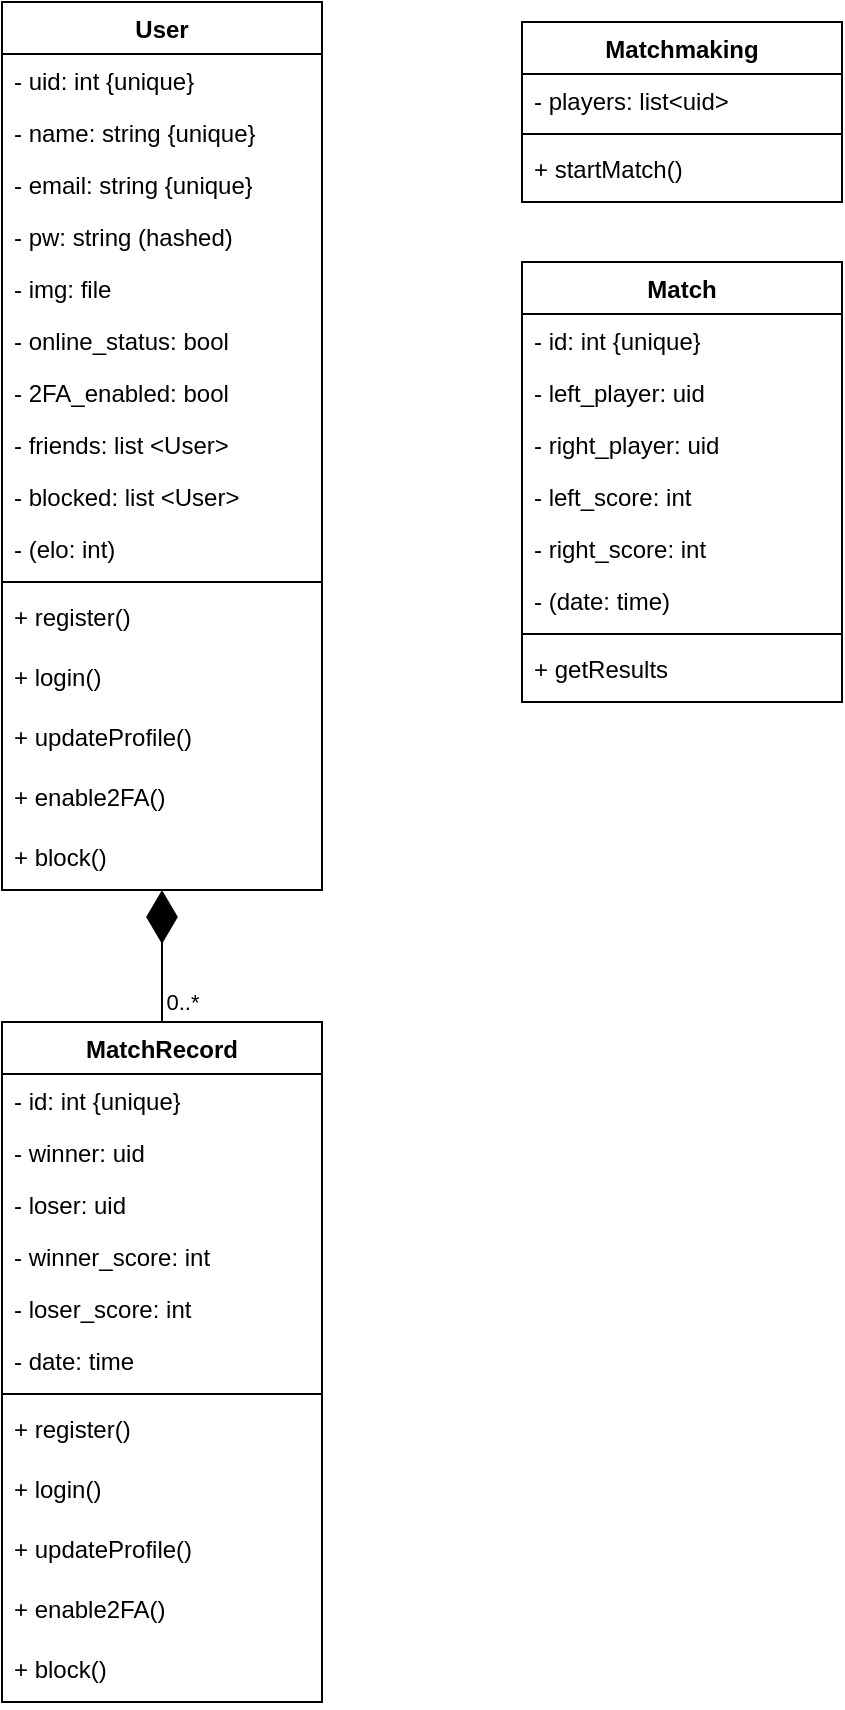 <mxfile version="24.6.3" type="github">
  <diagram name="Page-1" id="c4acf3e9-155e-7222-9cf6-157b1a14988f">
    <mxGraphModel dx="2055" dy="849" grid="1" gridSize="10" guides="1" tooltips="1" connect="1" arrows="1" fold="1" page="1" pageScale="1" pageWidth="850" pageHeight="1100" background="none" math="0" shadow="0">
      <root>
        <mxCell id="0" />
        <mxCell id="1" parent="0" />
        <mxCell id="mCVd-1gov9doFxxdUej7-5" value="User" style="swimlane;fontStyle=1;align=center;verticalAlign=top;childLayout=stackLayout;horizontal=1;startSize=26;horizontalStack=0;resizeParent=1;resizeParentMax=0;resizeLast=0;collapsible=1;marginBottom=0;whiteSpace=wrap;html=1;" parent="1" vertex="1">
          <mxGeometry x="50" y="170" width="160" height="444" as="geometry" />
        </mxCell>
        <mxCell id="mCVd-1gov9doFxxdUej7-6" value="- uid: int {unique}" style="text;strokeColor=none;fillColor=none;align=left;verticalAlign=top;spacingLeft=4;spacingRight=4;overflow=hidden;rotatable=0;points=[[0,0.5],[1,0.5]];portConstraint=eastwest;whiteSpace=wrap;html=1;" parent="mCVd-1gov9doFxxdUej7-5" vertex="1">
          <mxGeometry y="26" width="160" height="26" as="geometry" />
        </mxCell>
        <mxCell id="mCVd-1gov9doFxxdUej7-10" value="&lt;div&gt;- name: string {unique}&lt;/div&gt;&amp;nbsp;" style="text;strokeColor=none;fillColor=none;align=left;verticalAlign=top;spacingLeft=4;spacingRight=4;overflow=hidden;rotatable=0;points=[[0,0.5],[1,0.5]];portConstraint=eastwest;whiteSpace=wrap;html=1;" parent="mCVd-1gov9doFxxdUej7-5" vertex="1">
          <mxGeometry y="52" width="160" height="26" as="geometry" />
        </mxCell>
        <mxCell id="mCVd-1gov9doFxxdUej7-12" value="&lt;div&gt;- email: string {unique}&lt;/div&gt;" style="text;strokeColor=none;fillColor=none;align=left;verticalAlign=top;spacingLeft=4;spacingRight=4;overflow=hidden;rotatable=0;points=[[0,0.5],[1,0.5]];portConstraint=eastwest;whiteSpace=wrap;html=1;" parent="mCVd-1gov9doFxxdUej7-5" vertex="1">
          <mxGeometry y="78" width="160" height="26" as="geometry" />
        </mxCell>
        <mxCell id="mCVd-1gov9doFxxdUej7-11" value="&lt;div&gt;- pw: string (hashed)&lt;br&gt;&lt;/div&gt;" style="text;strokeColor=none;fillColor=none;align=left;verticalAlign=top;spacingLeft=4;spacingRight=4;overflow=hidden;rotatable=0;points=[[0,0.5],[1,0.5]];portConstraint=eastwest;whiteSpace=wrap;html=1;" parent="mCVd-1gov9doFxxdUej7-5" vertex="1">
          <mxGeometry y="104" width="160" height="26" as="geometry" />
        </mxCell>
        <mxCell id="mCVd-1gov9doFxxdUej7-13" value="&lt;div&gt;- img: file&lt;br&gt;&lt;/div&gt;" style="text;strokeColor=none;fillColor=none;align=left;verticalAlign=top;spacingLeft=4;spacingRight=4;overflow=hidden;rotatable=0;points=[[0,0.5],[1,0.5]];portConstraint=eastwest;whiteSpace=wrap;html=1;" parent="mCVd-1gov9doFxxdUej7-5" vertex="1">
          <mxGeometry y="130" width="160" height="26" as="geometry" />
        </mxCell>
        <mxCell id="mCVd-1gov9doFxxdUej7-14" value="&lt;div&gt;- online_status: bool&lt;br&gt;&lt;/div&gt;" style="text;strokeColor=none;fillColor=none;align=left;verticalAlign=top;spacingLeft=4;spacingRight=4;overflow=hidden;rotatable=0;points=[[0,0.5],[1,0.5]];portConstraint=eastwest;whiteSpace=wrap;html=1;" parent="mCVd-1gov9doFxxdUej7-5" vertex="1">
          <mxGeometry y="156" width="160" height="26" as="geometry" />
        </mxCell>
        <mxCell id="mCVd-1gov9doFxxdUej7-17" value="&lt;div&gt;- 2FA_enabled: bool&lt;br&gt;&lt;/div&gt;" style="text;strokeColor=none;fillColor=none;align=left;verticalAlign=top;spacingLeft=4;spacingRight=4;overflow=hidden;rotatable=0;points=[[0,0.5],[1,0.5]];portConstraint=eastwest;whiteSpace=wrap;html=1;" parent="mCVd-1gov9doFxxdUej7-5" vertex="1">
          <mxGeometry y="182" width="160" height="26" as="geometry" />
        </mxCell>
        <mxCell id="mCVd-1gov9doFxxdUej7-15" value="&lt;div&gt;- friends: list &amp;lt;User&amp;gt;&lt;br&gt;&lt;/div&gt;" style="text;strokeColor=none;fillColor=none;align=left;verticalAlign=top;spacingLeft=4;spacingRight=4;overflow=hidden;rotatable=0;points=[[0,0.5],[1,0.5]];portConstraint=eastwest;whiteSpace=wrap;html=1;" parent="mCVd-1gov9doFxxdUej7-5" vertex="1">
          <mxGeometry y="208" width="160" height="26" as="geometry" />
        </mxCell>
        <mxCell id="mCVd-1gov9doFxxdUej7-16" value="&lt;div&gt;- blocked: list &amp;lt;User&amp;gt;&lt;br&gt;&lt;/div&gt;" style="text;strokeColor=none;fillColor=none;align=left;verticalAlign=top;spacingLeft=4;spacingRight=4;overflow=hidden;rotatable=0;points=[[0,0.5],[1,0.5]];portConstraint=eastwest;whiteSpace=wrap;html=1;" parent="mCVd-1gov9doFxxdUej7-5" vertex="1">
          <mxGeometry y="234" width="160" height="26" as="geometry" />
        </mxCell>
        <mxCell id="mCVd-1gov9doFxxdUej7-22" value="- (elo: int)" style="text;strokeColor=none;fillColor=none;align=left;verticalAlign=top;spacingLeft=4;spacingRight=4;overflow=hidden;rotatable=0;points=[[0,0.5],[1,0.5]];portConstraint=eastwest;whiteSpace=wrap;html=1;" parent="mCVd-1gov9doFxxdUej7-5" vertex="1">
          <mxGeometry y="260" width="160" height="26" as="geometry" />
        </mxCell>
        <mxCell id="mCVd-1gov9doFxxdUej7-7" value="" style="line;strokeWidth=1;fillColor=none;align=left;verticalAlign=middle;spacingTop=-1;spacingLeft=3;spacingRight=3;rotatable=0;labelPosition=right;points=[];portConstraint=eastwest;strokeColor=inherit;" parent="mCVd-1gov9doFxxdUej7-5" vertex="1">
          <mxGeometry y="286" width="160" height="8" as="geometry" />
        </mxCell>
        <mxCell id="mCVd-1gov9doFxxdUej7-8" value="&lt;div&gt;+ register()&lt;/div&gt;" style="text;strokeColor=none;fillColor=none;align=left;verticalAlign=top;spacingLeft=4;spacingRight=4;overflow=hidden;rotatable=0;points=[[0,0.5],[1,0.5]];portConstraint=eastwest;whiteSpace=wrap;html=1;" parent="mCVd-1gov9doFxxdUej7-5" vertex="1">
          <mxGeometry y="294" width="160" height="30" as="geometry" />
        </mxCell>
        <mxCell id="mCVd-1gov9doFxxdUej7-18" value="&lt;div&gt;+ login()&lt;br&gt;&lt;/div&gt;" style="text;strokeColor=none;fillColor=none;align=left;verticalAlign=top;spacingLeft=4;spacingRight=4;overflow=hidden;rotatable=0;points=[[0,0.5],[1,0.5]];portConstraint=eastwest;whiteSpace=wrap;html=1;" parent="mCVd-1gov9doFxxdUej7-5" vertex="1">
          <mxGeometry y="324" width="160" height="30" as="geometry" />
        </mxCell>
        <mxCell id="mCVd-1gov9doFxxdUej7-19" value="+ updateProfile()" style="text;strokeColor=none;fillColor=none;align=left;verticalAlign=top;spacingLeft=4;spacingRight=4;overflow=hidden;rotatable=0;points=[[0,0.5],[1,0.5]];portConstraint=eastwest;whiteSpace=wrap;html=1;" parent="mCVd-1gov9doFxxdUej7-5" vertex="1">
          <mxGeometry y="354" width="160" height="30" as="geometry" />
        </mxCell>
        <mxCell id="mCVd-1gov9doFxxdUej7-20" value="+ enable2FA()" style="text;strokeColor=none;fillColor=none;align=left;verticalAlign=top;spacingLeft=4;spacingRight=4;overflow=hidden;rotatable=0;points=[[0,0.5],[1,0.5]];portConstraint=eastwest;whiteSpace=wrap;html=1;" parent="mCVd-1gov9doFxxdUej7-5" vertex="1">
          <mxGeometry y="384" width="160" height="30" as="geometry" />
        </mxCell>
        <mxCell id="mCVd-1gov9doFxxdUej7-21" value="+ block()" style="text;strokeColor=none;fillColor=none;align=left;verticalAlign=top;spacingLeft=4;spacingRight=4;overflow=hidden;rotatable=0;points=[[0,0.5],[1,0.5]];portConstraint=eastwest;whiteSpace=wrap;html=1;" parent="mCVd-1gov9doFxxdUej7-5" vertex="1">
          <mxGeometry y="414" width="160" height="30" as="geometry" />
        </mxCell>
        <mxCell id="mCVd-1gov9doFxxdUej7-23" value="MatchRecord" style="swimlane;fontStyle=1;align=center;verticalAlign=top;childLayout=stackLayout;horizontal=1;startSize=26;horizontalStack=0;resizeParent=1;resizeParentMax=0;resizeLast=0;collapsible=1;marginBottom=0;whiteSpace=wrap;html=1;" parent="1" vertex="1">
          <mxGeometry x="50" y="680" width="160" height="340" as="geometry" />
        </mxCell>
        <mxCell id="mCVd-1gov9doFxxdUej7-24" value="- id: int {unique}" style="text;strokeColor=none;fillColor=none;align=left;verticalAlign=top;spacingLeft=4;spacingRight=4;overflow=hidden;rotatable=0;points=[[0,0.5],[1,0.5]];portConstraint=eastwest;whiteSpace=wrap;html=1;" parent="mCVd-1gov9doFxxdUej7-23" vertex="1">
          <mxGeometry y="26" width="160" height="26" as="geometry" />
        </mxCell>
        <mxCell id="mCVd-1gov9doFxxdUej7-40" value="- winner: uid" style="text;strokeColor=none;fillColor=none;align=left;verticalAlign=top;spacingLeft=4;spacingRight=4;overflow=hidden;rotatable=0;points=[[0,0.5],[1,0.5]];portConstraint=eastwest;whiteSpace=wrap;html=1;" parent="mCVd-1gov9doFxxdUej7-23" vertex="1">
          <mxGeometry y="52" width="160" height="26" as="geometry" />
        </mxCell>
        <mxCell id="mCVd-1gov9doFxxdUej7-25" value="&lt;div&gt;- loser: uid&lt;br&gt;&lt;/div&gt;" style="text;strokeColor=none;fillColor=none;align=left;verticalAlign=top;spacingLeft=4;spacingRight=4;overflow=hidden;rotatable=0;points=[[0,0.5],[1,0.5]];portConstraint=eastwest;whiteSpace=wrap;html=1;" parent="mCVd-1gov9doFxxdUej7-23" vertex="1">
          <mxGeometry y="78" width="160" height="26" as="geometry" />
        </mxCell>
        <mxCell id="mCVd-1gov9doFxxdUej7-26" value="&lt;div&gt;- winner_score: int&lt;br&gt;&lt;/div&gt;" style="text;strokeColor=none;fillColor=none;align=left;verticalAlign=top;spacingLeft=4;spacingRight=4;overflow=hidden;rotatable=0;points=[[0,0.5],[1,0.5]];portConstraint=eastwest;whiteSpace=wrap;html=1;" parent="mCVd-1gov9doFxxdUej7-23" vertex="1">
          <mxGeometry y="104" width="160" height="26" as="geometry" />
        </mxCell>
        <mxCell id="mCVd-1gov9doFxxdUej7-27" value="- loser_score: int" style="text;strokeColor=none;fillColor=none;align=left;verticalAlign=top;spacingLeft=4;spacingRight=4;overflow=hidden;rotatable=0;points=[[0,0.5],[1,0.5]];portConstraint=eastwest;whiteSpace=wrap;html=1;" parent="mCVd-1gov9doFxxdUej7-23" vertex="1">
          <mxGeometry y="130" width="160" height="26" as="geometry" />
        </mxCell>
        <mxCell id="mCVd-1gov9doFxxdUej7-28" value="&lt;div&gt;- date: time&lt;/div&gt;" style="text;strokeColor=none;fillColor=none;align=left;verticalAlign=top;spacingLeft=4;spacingRight=4;overflow=hidden;rotatable=0;points=[[0,0.5],[1,0.5]];portConstraint=eastwest;whiteSpace=wrap;html=1;" parent="mCVd-1gov9doFxxdUej7-23" vertex="1">
          <mxGeometry y="156" width="160" height="26" as="geometry" />
        </mxCell>
        <mxCell id="mCVd-1gov9doFxxdUej7-34" value="" style="line;strokeWidth=1;fillColor=none;align=left;verticalAlign=middle;spacingTop=-1;spacingLeft=3;spacingRight=3;rotatable=0;labelPosition=right;points=[];portConstraint=eastwest;strokeColor=inherit;" parent="mCVd-1gov9doFxxdUej7-23" vertex="1">
          <mxGeometry y="182" width="160" height="8" as="geometry" />
        </mxCell>
        <mxCell id="mCVd-1gov9doFxxdUej7-35" value="&lt;div&gt;+ register()&lt;/div&gt;" style="text;strokeColor=none;fillColor=none;align=left;verticalAlign=top;spacingLeft=4;spacingRight=4;overflow=hidden;rotatable=0;points=[[0,0.5],[1,0.5]];portConstraint=eastwest;whiteSpace=wrap;html=1;" parent="mCVd-1gov9doFxxdUej7-23" vertex="1">
          <mxGeometry y="190" width="160" height="30" as="geometry" />
        </mxCell>
        <mxCell id="mCVd-1gov9doFxxdUej7-36" value="&lt;div&gt;+ login()&lt;br&gt;&lt;/div&gt;" style="text;strokeColor=none;fillColor=none;align=left;verticalAlign=top;spacingLeft=4;spacingRight=4;overflow=hidden;rotatable=0;points=[[0,0.5],[1,0.5]];portConstraint=eastwest;whiteSpace=wrap;html=1;" parent="mCVd-1gov9doFxxdUej7-23" vertex="1">
          <mxGeometry y="220" width="160" height="30" as="geometry" />
        </mxCell>
        <mxCell id="mCVd-1gov9doFxxdUej7-37" value="+ updateProfile()" style="text;strokeColor=none;fillColor=none;align=left;verticalAlign=top;spacingLeft=4;spacingRight=4;overflow=hidden;rotatable=0;points=[[0,0.5],[1,0.5]];portConstraint=eastwest;whiteSpace=wrap;html=1;" parent="mCVd-1gov9doFxxdUej7-23" vertex="1">
          <mxGeometry y="250" width="160" height="30" as="geometry" />
        </mxCell>
        <mxCell id="mCVd-1gov9doFxxdUej7-38" value="+ enable2FA()" style="text;strokeColor=none;fillColor=none;align=left;verticalAlign=top;spacingLeft=4;spacingRight=4;overflow=hidden;rotatable=0;points=[[0,0.5],[1,0.5]];portConstraint=eastwest;whiteSpace=wrap;html=1;" parent="mCVd-1gov9doFxxdUej7-23" vertex="1">
          <mxGeometry y="280" width="160" height="30" as="geometry" />
        </mxCell>
        <mxCell id="mCVd-1gov9doFxxdUej7-39" value="+ block()" style="text;strokeColor=none;fillColor=none;align=left;verticalAlign=top;spacingLeft=4;spacingRight=4;overflow=hidden;rotatable=0;points=[[0,0.5],[1,0.5]];portConstraint=eastwest;whiteSpace=wrap;html=1;" parent="mCVd-1gov9doFxxdUej7-23" vertex="1">
          <mxGeometry y="310" width="160" height="30" as="geometry" />
        </mxCell>
        <mxCell id="mCVd-1gov9doFxxdUej7-41" value="" style="endArrow=diamondThin;endFill=1;endSize=24;html=1;rounded=0;entryX=0.5;entryY=1;entryDx=0;entryDy=0;exitX=0.5;exitY=0;exitDx=0;exitDy=0;" parent="1" target="mCVd-1gov9doFxxdUej7-5" edge="1" source="mCVd-1gov9doFxxdUej7-23">
          <mxGeometry width="160" relative="1" as="geometry">
            <mxPoint x="130" y="670" as="sourcePoint" />
            <mxPoint x="370" y="400" as="targetPoint" />
          </mxGeometry>
        </mxCell>
        <mxCell id="mCVd-1gov9doFxxdUej7-42" value="0..*" style="edgeLabel;html=1;align=center;verticalAlign=middle;resizable=0;points=[];" parent="mCVd-1gov9doFxxdUej7-41" vertex="1" connectable="0">
          <mxGeometry x="-0.457" y="-1" relative="1" as="geometry">
            <mxPoint x="9" y="8" as="offset" />
          </mxGeometry>
        </mxCell>
        <mxCell id="mCVd-1gov9doFxxdUej7-43" value="Match" style="swimlane;fontStyle=1;align=center;verticalAlign=top;childLayout=stackLayout;horizontal=1;startSize=26;horizontalStack=0;resizeParent=1;resizeParentMax=0;resizeLast=0;collapsible=1;marginBottom=0;whiteSpace=wrap;html=1;" parent="1" vertex="1">
          <mxGeometry x="310" y="300" width="160" height="220" as="geometry" />
        </mxCell>
        <mxCell id="mCVd-1gov9doFxxdUej7-44" value="- id: int {unique}" style="text;strokeColor=none;fillColor=none;align=left;verticalAlign=top;spacingLeft=4;spacingRight=4;overflow=hidden;rotatable=0;points=[[0,0.5],[1,0.5]];portConstraint=eastwest;whiteSpace=wrap;html=1;" parent="mCVd-1gov9doFxxdUej7-43" vertex="1">
          <mxGeometry y="26" width="160" height="26" as="geometry" />
        </mxCell>
        <mxCell id="mCVd-1gov9doFxxdUej7-45" value="- left_player: uid" style="text;strokeColor=none;fillColor=none;align=left;verticalAlign=top;spacingLeft=4;spacingRight=4;overflow=hidden;rotatable=0;points=[[0,0.5],[1,0.5]];portConstraint=eastwest;whiteSpace=wrap;html=1;" parent="mCVd-1gov9doFxxdUej7-43" vertex="1">
          <mxGeometry y="52" width="160" height="26" as="geometry" />
        </mxCell>
        <mxCell id="mCVd-1gov9doFxxdUej7-46" value="&lt;div&gt;- right_player: uid&lt;br&gt;&lt;/div&gt;" style="text;strokeColor=none;fillColor=none;align=left;verticalAlign=top;spacingLeft=4;spacingRight=4;overflow=hidden;rotatable=0;points=[[0,0.5],[1,0.5]];portConstraint=eastwest;whiteSpace=wrap;html=1;" parent="mCVd-1gov9doFxxdUej7-43" vertex="1">
          <mxGeometry y="78" width="160" height="26" as="geometry" />
        </mxCell>
        <mxCell id="mCVd-1gov9doFxxdUej7-47" value="&lt;div&gt;- left_score: int&lt;br&gt;&lt;/div&gt;" style="text;strokeColor=none;fillColor=none;align=left;verticalAlign=top;spacingLeft=4;spacingRight=4;overflow=hidden;rotatable=0;points=[[0,0.5],[1,0.5]];portConstraint=eastwest;whiteSpace=wrap;html=1;" parent="mCVd-1gov9doFxxdUej7-43" vertex="1">
          <mxGeometry y="104" width="160" height="26" as="geometry" />
        </mxCell>
        <mxCell id="mCVd-1gov9doFxxdUej7-48" value="- right_score: int" style="text;strokeColor=none;fillColor=none;align=left;verticalAlign=top;spacingLeft=4;spacingRight=4;overflow=hidden;rotatable=0;points=[[0,0.5],[1,0.5]];portConstraint=eastwest;whiteSpace=wrap;html=1;" parent="mCVd-1gov9doFxxdUej7-43" vertex="1">
          <mxGeometry y="130" width="160" height="26" as="geometry" />
        </mxCell>
        <mxCell id="mCVd-1gov9doFxxdUej7-49" value="&lt;div&gt;- (date: time)&lt;br&gt;&lt;/div&gt;" style="text;strokeColor=none;fillColor=none;align=left;verticalAlign=top;spacingLeft=4;spacingRight=4;overflow=hidden;rotatable=0;points=[[0,0.5],[1,0.5]];portConstraint=eastwest;whiteSpace=wrap;html=1;" parent="mCVd-1gov9doFxxdUej7-43" vertex="1">
          <mxGeometry y="156" width="160" height="26" as="geometry" />
        </mxCell>
        <mxCell id="mCVd-1gov9doFxxdUej7-50" value="" style="line;strokeWidth=1;fillColor=none;align=left;verticalAlign=middle;spacingTop=-1;spacingLeft=3;spacingRight=3;rotatable=0;labelPosition=right;points=[];portConstraint=eastwest;strokeColor=inherit;" parent="mCVd-1gov9doFxxdUej7-43" vertex="1">
          <mxGeometry y="182" width="160" height="8" as="geometry" />
        </mxCell>
        <mxCell id="mCVd-1gov9doFxxdUej7-52" value="&lt;div&gt;+ getResults&lt;br&gt;&lt;/div&gt;" style="text;strokeColor=none;fillColor=none;align=left;verticalAlign=top;spacingLeft=4;spacingRight=4;overflow=hidden;rotatable=0;points=[[0,0.5],[1,0.5]];portConstraint=eastwest;whiteSpace=wrap;html=1;" parent="mCVd-1gov9doFxxdUej7-43" vertex="1">
          <mxGeometry y="190" width="160" height="30" as="geometry" />
        </mxCell>
        <mxCell id="mCVd-1gov9doFxxdUej7-56" value="Matchmaking" style="swimlane;fontStyle=1;align=center;verticalAlign=top;childLayout=stackLayout;horizontal=1;startSize=26;horizontalStack=0;resizeParent=1;resizeParentMax=0;resizeLast=0;collapsible=1;marginBottom=0;whiteSpace=wrap;html=1;" parent="1" vertex="1">
          <mxGeometry x="310" y="180" width="160" height="90" as="geometry" />
        </mxCell>
        <mxCell id="mCVd-1gov9doFxxdUej7-58" value="- players: list&amp;lt;uid&amp;gt;" style="text;strokeColor=none;fillColor=none;align=left;verticalAlign=top;spacingLeft=4;spacingRight=4;overflow=hidden;rotatable=0;points=[[0,0.5],[1,0.5]];portConstraint=eastwest;whiteSpace=wrap;html=1;" parent="mCVd-1gov9doFxxdUej7-56" vertex="1">
          <mxGeometry y="26" width="160" height="26" as="geometry" />
        </mxCell>
        <mxCell id="mCVd-1gov9doFxxdUej7-63" value="" style="line;strokeWidth=1;fillColor=none;align=left;verticalAlign=middle;spacingTop=-1;spacingLeft=3;spacingRight=3;rotatable=0;labelPosition=right;points=[];portConstraint=eastwest;strokeColor=inherit;" parent="mCVd-1gov9doFxxdUej7-56" vertex="1">
          <mxGeometry y="52" width="160" height="8" as="geometry" />
        </mxCell>
        <mxCell id="mCVd-1gov9doFxxdUej7-64" value="&lt;div&gt;+ startMatch()&lt;br&gt;&lt;/div&gt;" style="text;strokeColor=none;fillColor=none;align=left;verticalAlign=top;spacingLeft=4;spacingRight=4;overflow=hidden;rotatable=0;points=[[0,0.5],[1,0.5]];portConstraint=eastwest;whiteSpace=wrap;html=1;" parent="mCVd-1gov9doFxxdUej7-56" vertex="1">
          <mxGeometry y="60" width="160" height="30" as="geometry" />
        </mxCell>
      </root>
    </mxGraphModel>
  </diagram>
</mxfile>
